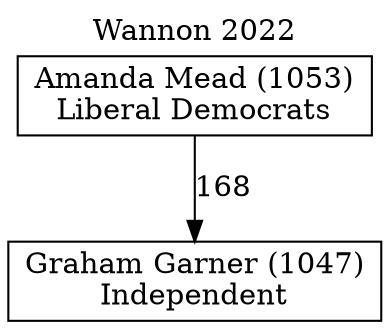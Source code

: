 // House preference flow
digraph "Graham Garner (1047)_Wannon_2022" {
	graph [label="Wannon 2022" labelloc=t mclimit=10]
	node [shape=box]
	"Graham Garner (1047)" [label="Graham Garner (1047)
Independent"]
	"Amanda Mead (1053)" [label="Amanda Mead (1053)
Liberal Democrats"]
	"Amanda Mead (1053)" -> "Graham Garner (1047)" [label=168]
}
